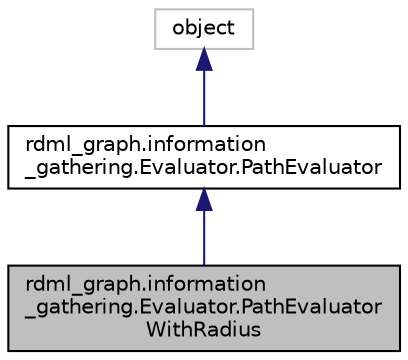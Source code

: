 digraph "rdml_graph.information_gathering.Evaluator.PathEvaluatorWithRadius"
{
 // LATEX_PDF_SIZE
  edge [fontname="Helvetica",fontsize="10",labelfontname="Helvetica",labelfontsize="10"];
  node [fontname="Helvetica",fontsize="10",shape=record];
  Node1 [label="rdml_graph.information\l_gathering.Evaluator.PathEvaluator\lWithRadius",height=0.2,width=0.4,color="black", fillcolor="grey75", style="filled", fontcolor="black",tooltip=" "];
  Node2 -> Node1 [dir="back",color="midnightblue",fontsize="10",style="solid",fontname="Helvetica"];
  Node2 [label="rdml_graph.information\l_gathering.Evaluator.PathEvaluator",height=0.2,width=0.4,color="black", fillcolor="white", style="filled",URL="$classrdml__graph_1_1information__gathering_1_1Evaluator_1_1PathEvaluator.html",tooltip=" "];
  Node3 -> Node2 [dir="back",color="midnightblue",fontsize="10",style="solid",fontname="Helvetica"];
  Node3 [label="object",height=0.2,width=0.4,color="grey75", fillcolor="white", style="filled",tooltip=" "];
}
